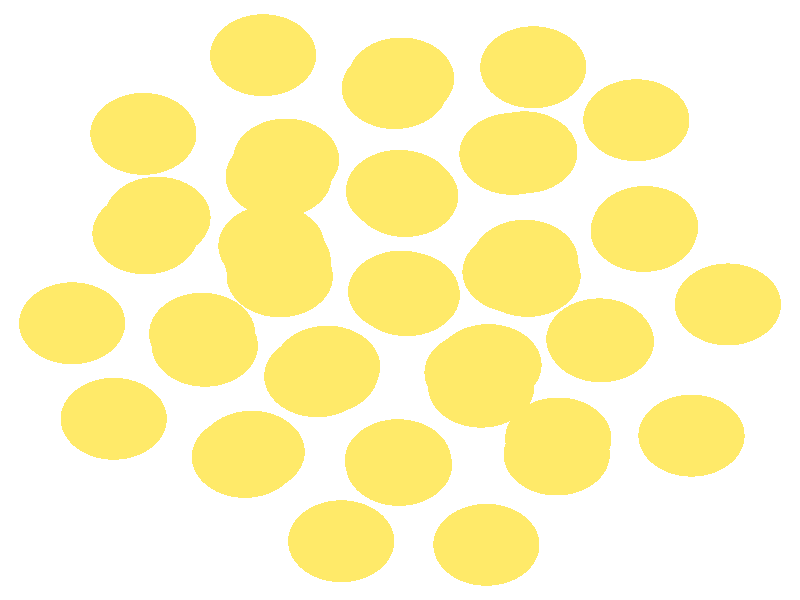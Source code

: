 #include "colors.inc"
#include "finish.inc"

global_settings {assumed_gamma 1 max_trace_level 6}
background {color White}
camera {orthographic
  right -15.37*x up 14.95*y
  direction 1.00*z
  location <0,0,50.00> look_at <0,0,0>}
light_source {<  2.00,   3.00,  40.00> color White
  area_light <0.70, 0, 0>, <0, 0.70, 0>, 3, 3
  adaptive 1 jitter}

#declare simple = finish {phong 0.7}
#declare pale = finish {ambient .5 diffuse .85 roughness .001 specular 0.200 }
#declare intermediate = finish {ambient 0.3 diffuse 0.6 specular 0.10 roughness 0.04 }
#declare vmd = finish {ambient .0 diffuse .65 phong 0.1 phong_size 40. specular 0.500 }
#declare jmol = finish {ambient .2 diffuse .6 specular 1 roughness .001 metallic}
#declare ase2 = finish {ambient 0.05 brilliance 3 diffuse 0.6 metallic specular 0.70 roughness 0.04 reflection 0.15}
#declare ase3 = finish {ambient .15 brilliance 2 diffuse .6 metallic specular 1. roughness .001 reflection .0}
#declare glass = finish {ambient .05 diffuse .3 specular 1. roughness .001}
#declare Rcell = 0.050;
#declare Rbond = 0.100;

#macro atom(LOC, R, COL, FIN)
  sphere{LOC, R texture{pigment{COL} finish{FIN}}}
#end
#macro constrain(LOC, R, COL, FIN)
union{torus{R, Rcell rotate 45*z texture{pigment{COL} finish{FIN}}}
      torus{R, Rcell rotate -45*z texture{pigment{COL} finish{FIN}}}
      translate LOC}
#end

atom(<  0.12,   0.18,  -8.43>, 1.02, rgb <1.00, 0.82, 0.14>, ase3) // #0 
atom(<  0.02,   0.21,  -5.68>, 1.02, rgb <1.00, 0.82, 0.14>, ase3) // #1 
atom(<  0.02,   0.21,  -2.79>, 1.02, rgb <1.00, 0.82, 0.14>, ase3) // #2 
atom(<  0.13,   0.12,   0.00>, 1.02, rgb <1.00, 0.82, 0.14>, ase3) // #3 
atom(<  2.45,   0.60,  -7.46>, 1.02, rgb <1.00, 0.82, 0.14>, ase3) // #4 
atom(<  2.40,   0.98,  -4.23>, 1.02, rgb <1.00, 0.82, 0.14>, ase3) // #5 
atom(<  2.22,   0.70,  -1.06>, 1.02, rgb <1.00, 0.82, 0.14>, ase3) // #6 
atom(< -0.02,   2.72,  -7.40>, 1.02, rgb <1.00, 0.82, 0.14>, ase3) // #7 
atom(<  0.02,   2.71,  -4.23>, 1.02, rgb <1.00, 0.82, 0.14>, ase3) // #8 
atom(<  0.10,   2.59,  -1.41>, 1.02, rgb <1.00, 0.82, 0.14>, ase3) // #9 
atom(< -2.47,   1.35,  -7.12>, 1.02, rgb <1.00, 0.82, 0.14>, ase3) // #10 
atom(< -2.35,   0.98,  -4.23>, 1.02, rgb <1.00, 0.82, 0.14>, ase3) // #11 
atom(< -2.31,   0.59,  -1.61>, 1.02, rgb <1.00, 0.82, 0.14>, ase3) // #12 
atom(< -1.40,  -1.66,  -7.09>, 1.02, rgb <1.00, 0.82, 0.14>, ase3) // #13 
atom(< -1.44,  -1.81,  -4.23>, 1.02, rgb <1.00, 0.82, 0.14>, ase3) // #14 
atom(< -1.59,  -1.90,  -1.14>, 1.02, rgb <1.00, 0.82, 0.14>, ase3) // #15 
atom(<  1.56,  -2.16,  -7.05>, 1.02, rgb <1.00, 0.82, 0.14>, ase3) // #16 
atom(<  1.49,  -1.81,  -4.23>, 1.02, rgb <1.00, 0.82, 0.14>, ase3) // #17 
atom(<  1.70,  -1.62,  -1.52>, 1.02, rgb <1.00, 0.82, 0.14>, ase3) // #18 
atom(<  4.71,   1.82,  -5.48>, 1.02, rgb <1.00, 0.82, 0.14>, ase3) // #19 
atom(<  4.68,   1.72,  -3.01>, 1.02, rgb <1.00, 0.82, 0.14>, ase3) // #20 
atom(<  2.16,   3.64,  -5.41>, 1.02, rgb <1.00, 0.82, 0.14>, ase3) // #21 
atom(<  2.39,   3.68,  -2.72>, 1.02, rgb <1.00, 0.82, 0.14>, ase3) // #22 
atom(< -0.10,   5.28,  -5.37>, 1.02, rgb <1.00, 0.82, 0.14>, ase3) // #23 
atom(<  0.02,   5.52,  -3.32>, 1.02, rgb <1.00, 0.82, 0.14>, ase3) // #24 
atom(< -2.19,   3.50,  -5.74>, 1.02, rgb <1.00, 0.82, 0.14>, ase3) // #25 
atom(< -2.33,   3.08,  -2.84>, 1.02, rgb <1.00, 0.82, 0.14>, ase3) // #26 
atom(< -4.66,   2.05,  -5.78>, 1.02, rgb <1.00, 0.82, 0.14>, ase3) // #27 
atom(< -4.89,   1.66,  -2.61>, 1.02, rgb <1.00, 0.82, 0.14>, ase3) // #28 
atom(< -3.75,  -1.14,  -5.57>, 1.02, rgb <1.00, 0.82, 0.14>, ase3) // #29 
atom(< -3.80,  -0.84,  -2.93>, 1.02, rgb <1.00, 0.82, 0.14>, ase3) // #30 
atom(< -2.98,  -3.91,  -5.97>, 1.02, rgb <1.00, 0.82, 0.14>, ase3) // #31 
atom(< -2.85,  -3.78,  -2.79>, 1.02, rgb <1.00, 0.82, 0.14>, ase3) // #32 
atom(< -0.02,  -4.11,  -5.76>, 1.02, rgb <1.00, 0.82, 0.14>, ase3) // #33 
atom(< -0.04,  -3.99,  -2.82>, 1.02, rgb <1.00, 0.82, 0.14>, ase3) // #34 
atom(<  3.04,  -3.45,  -5.64>, 1.02, rgb <1.00, 0.82, 0.14>, ase3) // #35 
atom(<  3.01,  -3.85,  -3.18>, 1.02, rgb <1.00, 0.82, 0.14>, ase3) // #36 
atom(<  3.86,  -1.03,  -5.18>, 1.02, rgb <1.00, 0.82, 0.14>, ase3) // #37 
atom(<  3.83,  -0.98,  -2.80>, 1.02, rgb <1.00, 0.82, 0.14>, ase3) // #38 
atom(<  4.54,   4.48,  -4.08>, 1.02, rgb <1.00, 0.82, 0.14>, ase3) // #39 
atom(<  2.56,   5.80,  -3.95>, 1.02, rgb <1.00, 0.82, 0.14>, ase3) // #40 
atom(< -2.63,   6.10,  -3.80>, 1.02, rgb <1.00, 0.82, 0.14>, ase3) // #41 
atom(< -4.93,   4.14,  -4.21>, 1.02, rgb <1.00, 0.82, 0.14>, ase3) // #42 
atom(< -6.30,  -0.58,  -4.22>, 1.02, rgb <1.00, 0.82, 0.14>, ase3) // #43 
atom(< -5.50,  -2.96,  -4.42>, 1.02, rgb <1.00, 0.82, 0.14>, ase3) // #44 
atom(< -1.13,  -6.01,  -4.30>, 1.02, rgb <1.00, 0.82, 0.14>, ase3) // #45 
atom(<  1.66,  -6.10,  -4.19>, 1.02, rgb <1.00, 0.82, 0.14>, ase3) // #46 
atom(<  5.60,  -3.38,  -4.20>, 1.02, rgb <1.00, 0.82, 0.14>, ase3) // #47 
atom(<  6.30,  -0.11,  -4.48>, 1.02, rgb <1.00, 0.82, 0.14>, ase3) // #48 
